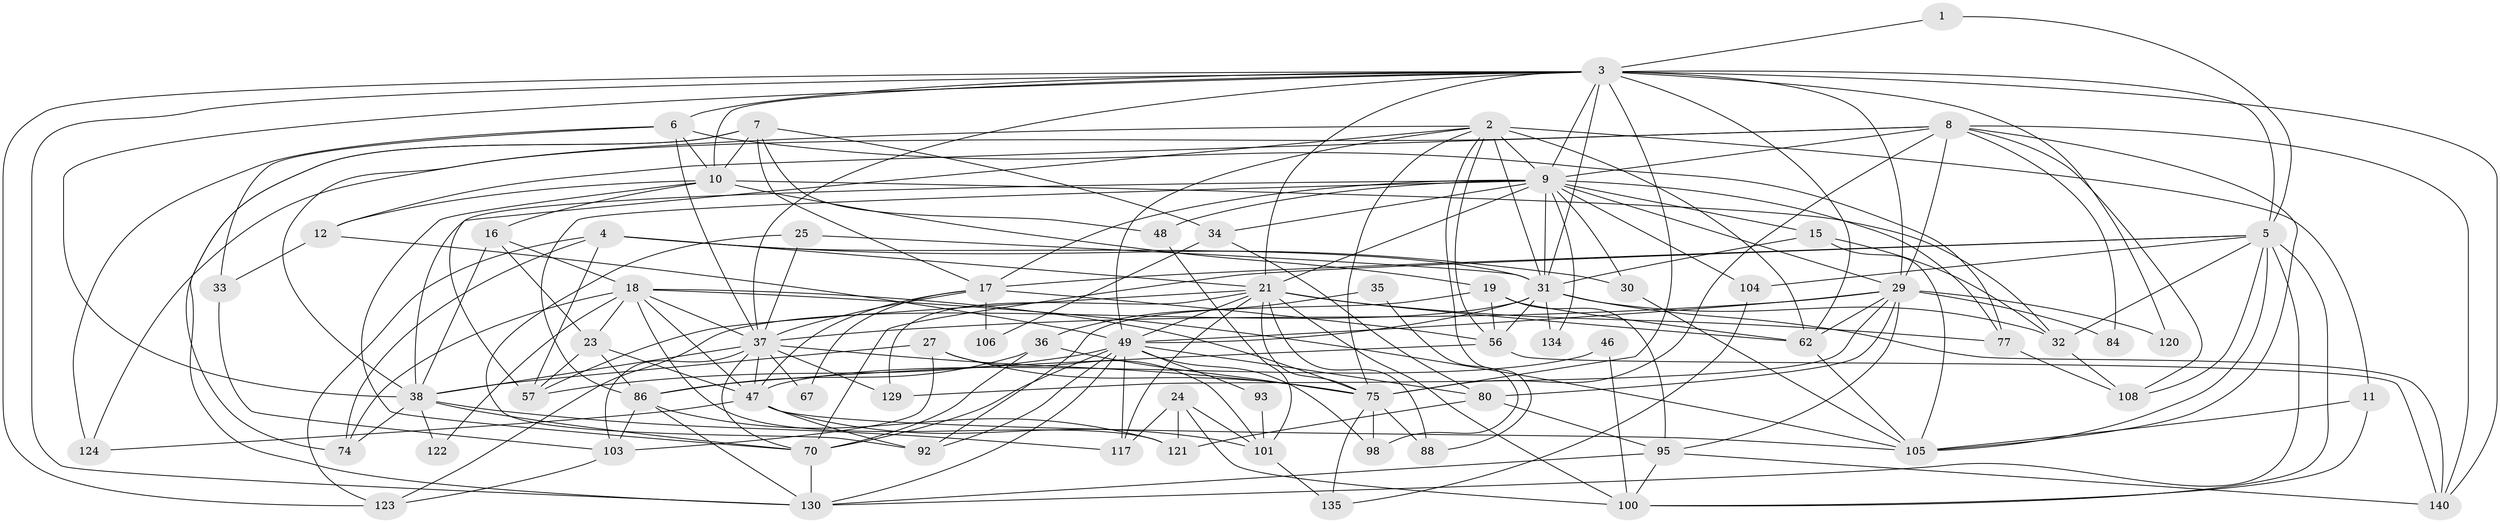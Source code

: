 // original degree distribution, {2: 0.15714285714285714, 6: 0.1357142857142857, 5: 0.17857142857142858, 3: 0.2785714285714286, 7: 0.02857142857142857, 4: 0.20714285714285716, 8: 0.014285714285714285}
// Generated by graph-tools (version 1.1) at 2025/14/03/09/25 04:14:55]
// undirected, 70 vertices, 199 edges
graph export_dot {
graph [start="1"]
  node [color=gray90,style=filled];
  1;
  2 [super="+68+13"];
  3 [super="+71+114+50+22"];
  4 [super="+42"];
  5 [super="+85"];
  6 [super="+14"];
  7 [super="+53"];
  8 [super="+26+89"];
  9 [super="+45+97+44+20"];
  10 [super="+107"];
  11 [super="+60"];
  12;
  15 [super="+138"];
  16 [super="+118"];
  17 [super="+43+113"];
  18 [super="+39"];
  19;
  21 [super="+28+72+61"];
  23;
  24;
  25 [super="+40"];
  27;
  29 [super="+116+64"];
  30 [super="+69"];
  31 [super="+73"];
  32 [super="+79"];
  33;
  34;
  35;
  36 [super="+52"];
  37 [super="+82+54"];
  38 [super="+91+41"];
  46;
  47 [super="+76"];
  48 [super="+132"];
  49 [super="+55+112"];
  56 [super="+59"];
  57;
  62 [super="+90"];
  67;
  70 [super="+94+109"];
  74;
  75 [super="+119+133"];
  77 [super="+115"];
  80 [super="+83"];
  84;
  86 [super="+99"];
  88;
  92;
  93;
  95 [super="+110"];
  98;
  100;
  101 [super="+139"];
  103;
  104;
  105 [super="+111"];
  106;
  108 [super="+128"];
  117;
  120;
  121;
  122;
  123;
  124;
  129;
  130;
  134;
  135;
  140;
  1 -- 5;
  1 -- 3;
  2 -- 11;
  2 -- 38;
  2 -- 9;
  2 -- 75;
  2 -- 56;
  2 -- 31 [weight=3];
  2 -- 49;
  2 -- 88;
  2 -- 57;
  2 -- 62;
  3 -- 120;
  3 -- 29;
  3 -- 62 [weight=2];
  3 -- 140;
  3 -- 38 [weight=2];
  3 -- 37;
  3 -- 75;
  3 -- 130;
  3 -- 5;
  3 -- 6;
  3 -- 9;
  3 -- 21;
  3 -- 123;
  3 -- 31;
  3 -- 10;
  4 -- 74;
  4 -- 21;
  4 -- 57;
  4 -- 123;
  4 -- 31;
  4 -- 30;
  5 -- 70;
  5 -- 104;
  5 -- 130;
  5 -- 100;
  5 -- 105;
  5 -- 108;
  5 -- 17;
  5 -- 32;
  6 -- 37;
  6 -- 33;
  6 -- 124;
  6 -- 77;
  6 -- 10;
  7 -- 34;
  7 -- 130;
  7 -- 74;
  7 -- 17;
  7 -- 48;
  7 -- 10;
  8 -- 140;
  8 -- 105;
  8 -- 84;
  8 -- 124;
  8 -- 12;
  8 -- 29;
  8 -- 108;
  8 -- 75;
  8 -- 9 [weight=3];
  9 -- 48;
  9 -- 34;
  9 -- 104;
  9 -- 29;
  9 -- 38;
  9 -- 17 [weight=2];
  9 -- 21;
  9 -- 77;
  9 -- 15;
  9 -- 31 [weight=2];
  9 -- 134;
  9 -- 86;
  9 -- 30;
  10 -- 70;
  10 -- 19;
  10 -- 32;
  10 -- 16;
  10 -- 12;
  11 -- 105;
  11 -- 100;
  12 -- 33;
  12 -- 49;
  15 -- 105;
  15 -- 32;
  15 -- 31;
  16 -- 23;
  16 -- 38;
  16 -- 18;
  17 -- 56;
  17 -- 37;
  17 -- 67;
  17 -- 106;
  17 -- 47;
  18 -- 74;
  18 -- 122;
  18 -- 37;
  18 -- 23;
  18 -- 121;
  18 -- 75;
  18 -- 47;
  18 -- 105;
  19 -- 56;
  19 -- 92;
  19 -- 95;
  19 -- 62;
  21 -- 62;
  21 -- 100;
  21 -- 57;
  21 -- 129;
  21 -- 117;
  21 -- 88;
  21 -- 75;
  21 -- 49;
  21 -- 77;
  23 -- 57;
  23 -- 47;
  23 -- 86;
  24 -- 100;
  24 -- 117;
  24 -- 101;
  24 -- 121;
  25 -- 92;
  25 -- 37;
  25 -- 31;
  27 -- 103;
  27 -- 38;
  27 -- 75;
  27 -- 101;
  29 -- 80;
  29 -- 129;
  29 -- 62;
  29 -- 120;
  29 -- 84;
  29 -- 37;
  29 -- 49;
  29 -- 95;
  30 -- 105;
  31 -- 134;
  31 -- 140;
  31 -- 49;
  31 -- 56;
  31 -- 123;
  31 -- 32;
  32 -- 108;
  33 -- 103;
  34 -- 80;
  34 -- 106;
  35 -- 98;
  35 -- 36;
  36 -- 75 [weight=2];
  36 -- 70;
  36 -- 86;
  37 -- 103;
  37 -- 129;
  37 -- 67;
  37 -- 70;
  37 -- 38;
  37 -- 75;
  37 -- 47;
  38 -- 117;
  38 -- 74;
  38 -- 122;
  38 -- 70;
  46 -- 100;
  46 -- 47;
  47 -- 105;
  47 -- 101;
  47 -- 124;
  47 -- 92;
  48 -- 101;
  49 -- 117;
  49 -- 98;
  49 -- 92;
  49 -- 80;
  49 -- 130;
  49 -- 70;
  49 -- 93;
  49 -- 57;
  56 -- 140;
  56 -- 86;
  62 -- 105;
  70 -- 130;
  75 -- 88;
  75 -- 98 [weight=2];
  75 -- 135;
  77 -- 108;
  80 -- 121;
  80 -- 95;
  86 -- 103;
  86 -- 121;
  86 -- 130;
  93 -- 101;
  95 -- 140;
  95 -- 100;
  95 -- 130;
  101 -- 135;
  103 -- 123;
  104 -- 135;
}
